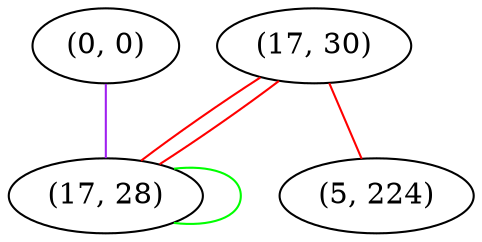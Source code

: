 graph "" {
"(0, 0)";
"(17, 30)";
"(17, 28)";
"(5, 224)";
"(0, 0)" -- "(17, 28)"  [color=purple, key=0, weight=4];
"(17, 30)" -- "(17, 28)"  [color=red, key=0, weight=1];
"(17, 30)" -- "(17, 28)"  [color=red, key=1, weight=1];
"(17, 30)" -- "(5, 224)"  [color=red, key=0, weight=1];
"(17, 28)" -- "(17, 28)"  [color=green, key=0, weight=2];
}
